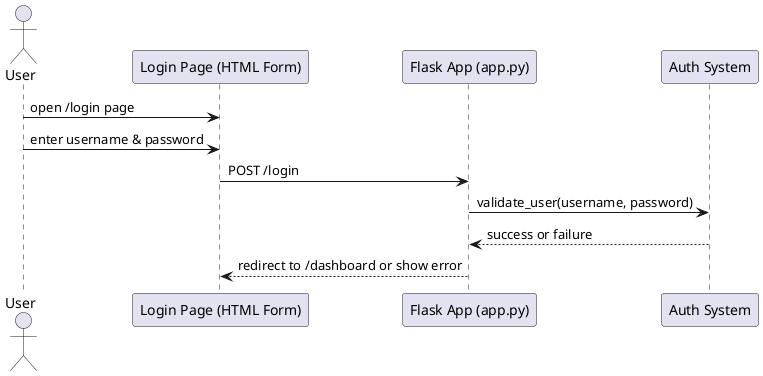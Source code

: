 @startuml
actor User
participant "Login Page (HTML Form)" as UI
participant "Flask App (app.py)" as App
participant "Auth System" as Auth

User -> UI : open /login page
User -> UI : enter username & password
UI -> App : POST /login
App -> Auth : validate_user(username, password)
Auth --> App : success or failure
App --> UI : redirect to /dashboard or show error
@enduml
